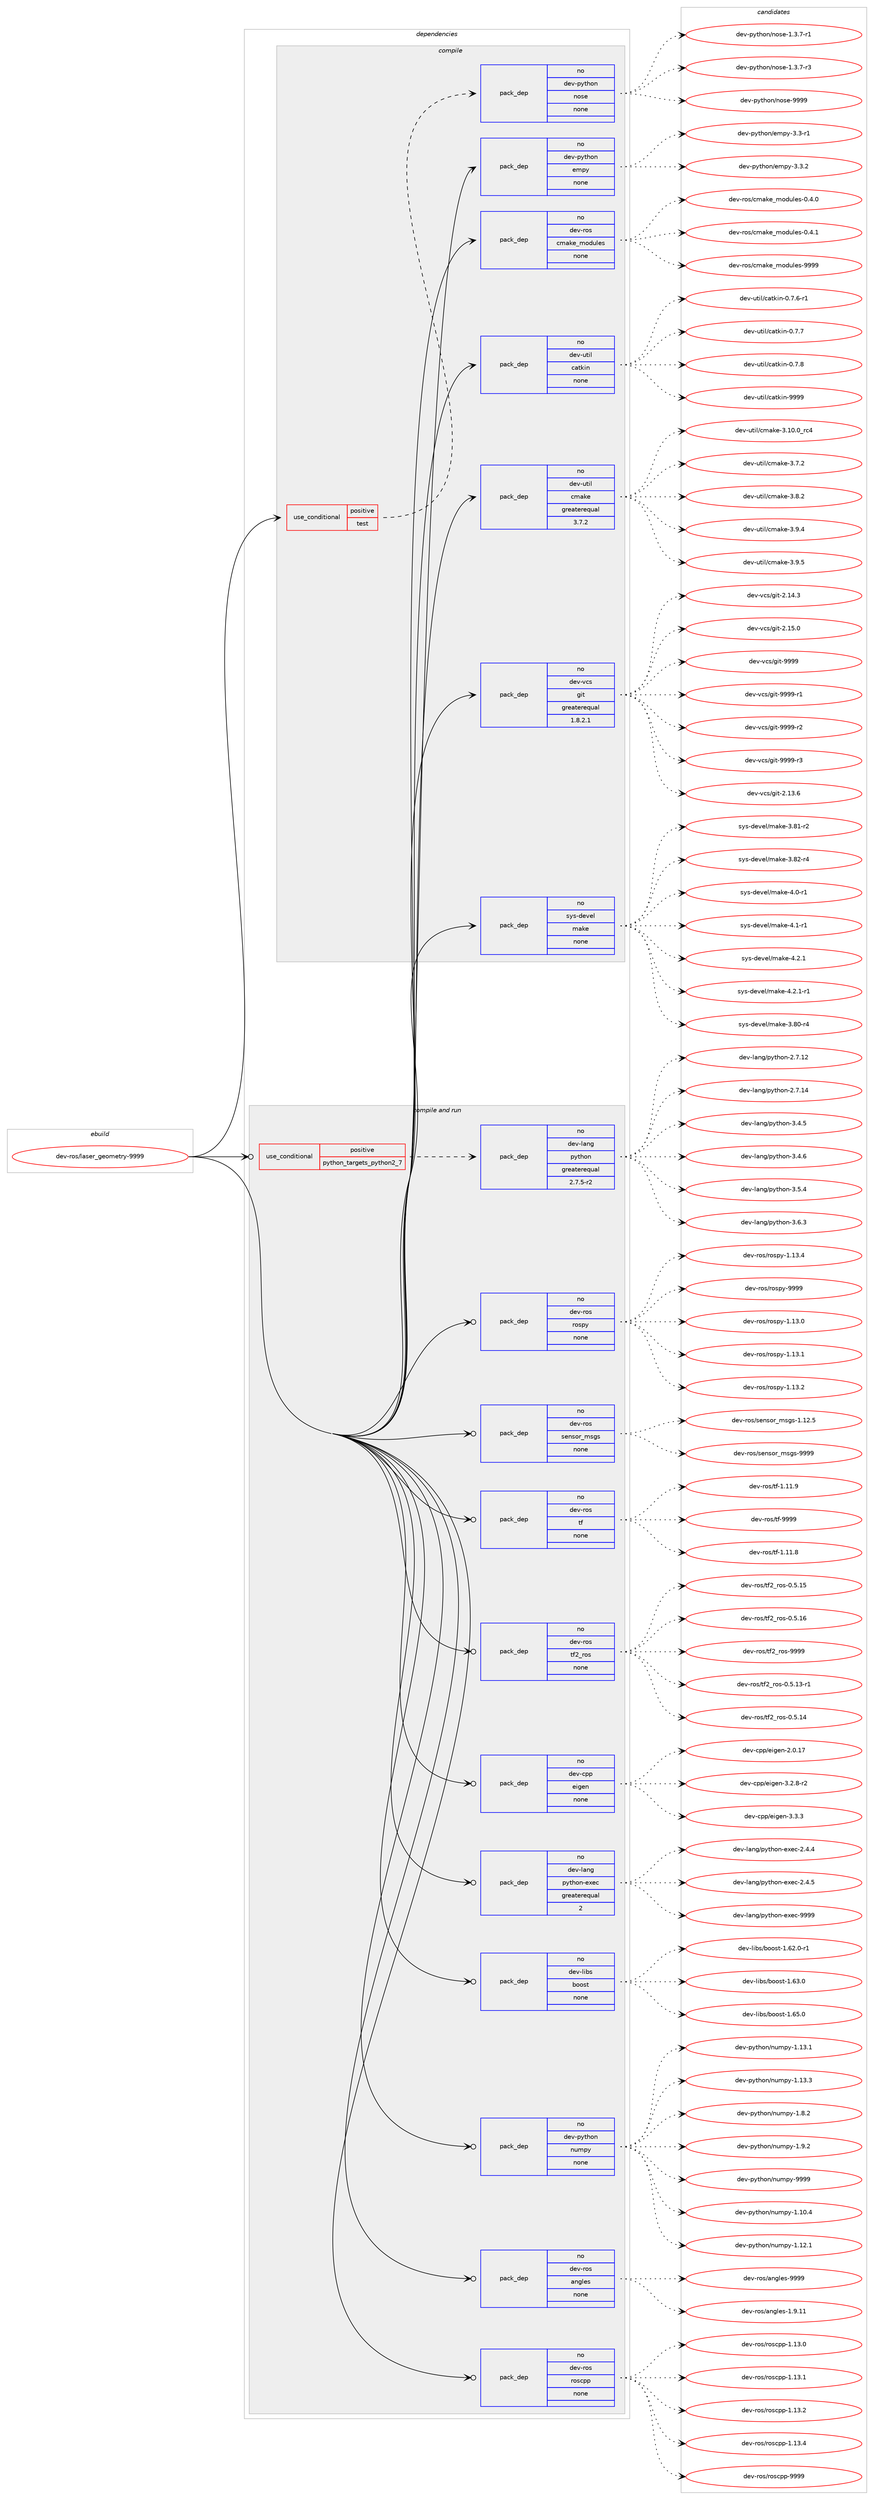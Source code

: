 digraph prolog {

# *************
# Graph options
# *************

newrank=true;
concentrate=true;
compound=true;
graph [rankdir=LR,fontname=Helvetica,fontsize=10,ranksep=1.5];#, ranksep=2.5, nodesep=0.2];
edge  [arrowhead=vee];
node  [fontname=Helvetica,fontsize=10];

# **********
# The ebuild
# **********

subgraph cluster_leftcol {
color=gray;
rank=same;
label=<<i>ebuild</i>>;
id [label="dev-ros/laser_geometry-9999", color=red, width=4, href="../dev-ros/laser_geometry-9999.svg"];
}

# ****************
# The dependencies
# ****************

subgraph cluster_midcol {
color=gray;
label=<<i>dependencies</i>>;
subgraph cluster_compile {
fillcolor="#eeeeee";
style=filled;
label=<<i>compile</i>>;
subgraph cond45684 {
dependency203845 [label=<<TABLE BORDER="0" CELLBORDER="1" CELLSPACING="0" CELLPADDING="4"><TR><TD ROWSPAN="3" CELLPADDING="10">use_conditional</TD></TR><TR><TD>positive</TD></TR><TR><TD>test</TD></TR></TABLE>>, shape=none, color=red];
subgraph pack154174 {
dependency203846 [label=<<TABLE BORDER="0" CELLBORDER="1" CELLSPACING="0" CELLPADDING="4" WIDTH="220"><TR><TD ROWSPAN="6" CELLPADDING="30">pack_dep</TD></TR><TR><TD WIDTH="110">no</TD></TR><TR><TD>dev-python</TD></TR><TR><TD>nose</TD></TR><TR><TD>none</TD></TR><TR><TD></TD></TR></TABLE>>, shape=none, color=blue];
}
dependency203845:e -> dependency203846:w [weight=20,style="dashed",arrowhead="vee"];
}
id:e -> dependency203845:w [weight=20,style="solid",arrowhead="vee"];
subgraph pack154175 {
dependency203847 [label=<<TABLE BORDER="0" CELLBORDER="1" CELLSPACING="0" CELLPADDING="4" WIDTH="220"><TR><TD ROWSPAN="6" CELLPADDING="30">pack_dep</TD></TR><TR><TD WIDTH="110">no</TD></TR><TR><TD>dev-python</TD></TR><TR><TD>empy</TD></TR><TR><TD>none</TD></TR><TR><TD></TD></TR></TABLE>>, shape=none, color=blue];
}
id:e -> dependency203847:w [weight=20,style="solid",arrowhead="vee"];
subgraph pack154176 {
dependency203848 [label=<<TABLE BORDER="0" CELLBORDER="1" CELLSPACING="0" CELLPADDING="4" WIDTH="220"><TR><TD ROWSPAN="6" CELLPADDING="30">pack_dep</TD></TR><TR><TD WIDTH="110">no</TD></TR><TR><TD>dev-ros</TD></TR><TR><TD>cmake_modules</TD></TR><TR><TD>none</TD></TR><TR><TD></TD></TR></TABLE>>, shape=none, color=blue];
}
id:e -> dependency203848:w [weight=20,style="solid",arrowhead="vee"];
subgraph pack154177 {
dependency203849 [label=<<TABLE BORDER="0" CELLBORDER="1" CELLSPACING="0" CELLPADDING="4" WIDTH="220"><TR><TD ROWSPAN="6" CELLPADDING="30">pack_dep</TD></TR><TR><TD WIDTH="110">no</TD></TR><TR><TD>dev-util</TD></TR><TR><TD>catkin</TD></TR><TR><TD>none</TD></TR><TR><TD></TD></TR></TABLE>>, shape=none, color=blue];
}
id:e -> dependency203849:w [weight=20,style="solid",arrowhead="vee"];
subgraph pack154178 {
dependency203850 [label=<<TABLE BORDER="0" CELLBORDER="1" CELLSPACING="0" CELLPADDING="4" WIDTH="220"><TR><TD ROWSPAN="6" CELLPADDING="30">pack_dep</TD></TR><TR><TD WIDTH="110">no</TD></TR><TR><TD>dev-util</TD></TR><TR><TD>cmake</TD></TR><TR><TD>greaterequal</TD></TR><TR><TD>3.7.2</TD></TR></TABLE>>, shape=none, color=blue];
}
id:e -> dependency203850:w [weight=20,style="solid",arrowhead="vee"];
subgraph pack154179 {
dependency203851 [label=<<TABLE BORDER="0" CELLBORDER="1" CELLSPACING="0" CELLPADDING="4" WIDTH="220"><TR><TD ROWSPAN="6" CELLPADDING="30">pack_dep</TD></TR><TR><TD WIDTH="110">no</TD></TR><TR><TD>dev-vcs</TD></TR><TR><TD>git</TD></TR><TR><TD>greaterequal</TD></TR><TR><TD>1.8.2.1</TD></TR></TABLE>>, shape=none, color=blue];
}
id:e -> dependency203851:w [weight=20,style="solid",arrowhead="vee"];
subgraph pack154180 {
dependency203852 [label=<<TABLE BORDER="0" CELLBORDER="1" CELLSPACING="0" CELLPADDING="4" WIDTH="220"><TR><TD ROWSPAN="6" CELLPADDING="30">pack_dep</TD></TR><TR><TD WIDTH="110">no</TD></TR><TR><TD>sys-devel</TD></TR><TR><TD>make</TD></TR><TR><TD>none</TD></TR><TR><TD></TD></TR></TABLE>>, shape=none, color=blue];
}
id:e -> dependency203852:w [weight=20,style="solid",arrowhead="vee"];
}
subgraph cluster_compileandrun {
fillcolor="#eeeeee";
style=filled;
label=<<i>compile and run</i>>;
subgraph cond45685 {
dependency203853 [label=<<TABLE BORDER="0" CELLBORDER="1" CELLSPACING="0" CELLPADDING="4"><TR><TD ROWSPAN="3" CELLPADDING="10">use_conditional</TD></TR><TR><TD>positive</TD></TR><TR><TD>python_targets_python2_7</TD></TR></TABLE>>, shape=none, color=red];
subgraph pack154181 {
dependency203854 [label=<<TABLE BORDER="0" CELLBORDER="1" CELLSPACING="0" CELLPADDING="4" WIDTH="220"><TR><TD ROWSPAN="6" CELLPADDING="30">pack_dep</TD></TR><TR><TD WIDTH="110">no</TD></TR><TR><TD>dev-lang</TD></TR><TR><TD>python</TD></TR><TR><TD>greaterequal</TD></TR><TR><TD>2.7.5-r2</TD></TR></TABLE>>, shape=none, color=blue];
}
dependency203853:e -> dependency203854:w [weight=20,style="dashed",arrowhead="vee"];
}
id:e -> dependency203853:w [weight=20,style="solid",arrowhead="odotvee"];
subgraph pack154182 {
dependency203855 [label=<<TABLE BORDER="0" CELLBORDER="1" CELLSPACING="0" CELLPADDING="4" WIDTH="220"><TR><TD ROWSPAN="6" CELLPADDING="30">pack_dep</TD></TR><TR><TD WIDTH="110">no</TD></TR><TR><TD>dev-cpp</TD></TR><TR><TD>eigen</TD></TR><TR><TD>none</TD></TR><TR><TD></TD></TR></TABLE>>, shape=none, color=blue];
}
id:e -> dependency203855:w [weight=20,style="solid",arrowhead="odotvee"];
subgraph pack154183 {
dependency203856 [label=<<TABLE BORDER="0" CELLBORDER="1" CELLSPACING="0" CELLPADDING="4" WIDTH="220"><TR><TD ROWSPAN="6" CELLPADDING="30">pack_dep</TD></TR><TR><TD WIDTH="110">no</TD></TR><TR><TD>dev-lang</TD></TR><TR><TD>python-exec</TD></TR><TR><TD>greaterequal</TD></TR><TR><TD>2</TD></TR></TABLE>>, shape=none, color=blue];
}
id:e -> dependency203856:w [weight=20,style="solid",arrowhead="odotvee"];
subgraph pack154184 {
dependency203857 [label=<<TABLE BORDER="0" CELLBORDER="1" CELLSPACING="0" CELLPADDING="4" WIDTH="220"><TR><TD ROWSPAN="6" CELLPADDING="30">pack_dep</TD></TR><TR><TD WIDTH="110">no</TD></TR><TR><TD>dev-libs</TD></TR><TR><TD>boost</TD></TR><TR><TD>none</TD></TR><TR><TD></TD></TR></TABLE>>, shape=none, color=blue];
}
id:e -> dependency203857:w [weight=20,style="solid",arrowhead="odotvee"];
subgraph pack154185 {
dependency203858 [label=<<TABLE BORDER="0" CELLBORDER="1" CELLSPACING="0" CELLPADDING="4" WIDTH="220"><TR><TD ROWSPAN="6" CELLPADDING="30">pack_dep</TD></TR><TR><TD WIDTH="110">no</TD></TR><TR><TD>dev-python</TD></TR><TR><TD>numpy</TD></TR><TR><TD>none</TD></TR><TR><TD></TD></TR></TABLE>>, shape=none, color=blue];
}
id:e -> dependency203858:w [weight=20,style="solid",arrowhead="odotvee"];
subgraph pack154186 {
dependency203859 [label=<<TABLE BORDER="0" CELLBORDER="1" CELLSPACING="0" CELLPADDING="4" WIDTH="220"><TR><TD ROWSPAN="6" CELLPADDING="30">pack_dep</TD></TR><TR><TD WIDTH="110">no</TD></TR><TR><TD>dev-ros</TD></TR><TR><TD>angles</TD></TR><TR><TD>none</TD></TR><TR><TD></TD></TR></TABLE>>, shape=none, color=blue];
}
id:e -> dependency203859:w [weight=20,style="solid",arrowhead="odotvee"];
subgraph pack154187 {
dependency203860 [label=<<TABLE BORDER="0" CELLBORDER="1" CELLSPACING="0" CELLPADDING="4" WIDTH="220"><TR><TD ROWSPAN="6" CELLPADDING="30">pack_dep</TD></TR><TR><TD WIDTH="110">no</TD></TR><TR><TD>dev-ros</TD></TR><TR><TD>roscpp</TD></TR><TR><TD>none</TD></TR><TR><TD></TD></TR></TABLE>>, shape=none, color=blue];
}
id:e -> dependency203860:w [weight=20,style="solid",arrowhead="odotvee"];
subgraph pack154188 {
dependency203861 [label=<<TABLE BORDER="0" CELLBORDER="1" CELLSPACING="0" CELLPADDING="4" WIDTH="220"><TR><TD ROWSPAN="6" CELLPADDING="30">pack_dep</TD></TR><TR><TD WIDTH="110">no</TD></TR><TR><TD>dev-ros</TD></TR><TR><TD>rospy</TD></TR><TR><TD>none</TD></TR><TR><TD></TD></TR></TABLE>>, shape=none, color=blue];
}
id:e -> dependency203861:w [weight=20,style="solid",arrowhead="odotvee"];
subgraph pack154189 {
dependency203862 [label=<<TABLE BORDER="0" CELLBORDER="1" CELLSPACING="0" CELLPADDING="4" WIDTH="220"><TR><TD ROWSPAN="6" CELLPADDING="30">pack_dep</TD></TR><TR><TD WIDTH="110">no</TD></TR><TR><TD>dev-ros</TD></TR><TR><TD>sensor_msgs</TD></TR><TR><TD>none</TD></TR><TR><TD></TD></TR></TABLE>>, shape=none, color=blue];
}
id:e -> dependency203862:w [weight=20,style="solid",arrowhead="odotvee"];
subgraph pack154190 {
dependency203863 [label=<<TABLE BORDER="0" CELLBORDER="1" CELLSPACING="0" CELLPADDING="4" WIDTH="220"><TR><TD ROWSPAN="6" CELLPADDING="30">pack_dep</TD></TR><TR><TD WIDTH="110">no</TD></TR><TR><TD>dev-ros</TD></TR><TR><TD>tf</TD></TR><TR><TD>none</TD></TR><TR><TD></TD></TR></TABLE>>, shape=none, color=blue];
}
id:e -> dependency203863:w [weight=20,style="solid",arrowhead="odotvee"];
subgraph pack154191 {
dependency203864 [label=<<TABLE BORDER="0" CELLBORDER="1" CELLSPACING="0" CELLPADDING="4" WIDTH="220"><TR><TD ROWSPAN="6" CELLPADDING="30">pack_dep</TD></TR><TR><TD WIDTH="110">no</TD></TR><TR><TD>dev-ros</TD></TR><TR><TD>tf2_ros</TD></TR><TR><TD>none</TD></TR><TR><TD></TD></TR></TABLE>>, shape=none, color=blue];
}
id:e -> dependency203864:w [weight=20,style="solid",arrowhead="odotvee"];
}
subgraph cluster_run {
fillcolor="#eeeeee";
style=filled;
label=<<i>run</i>>;
}
}

# **************
# The candidates
# **************

subgraph cluster_choices {
rank=same;
color=gray;
label=<<i>candidates</i>>;

subgraph choice154174 {
color=black;
nodesep=1;
choice10010111845112121116104111110471101111151014549465146554511449 [label="dev-python/nose-1.3.7-r1", color=red, width=4,href="../dev-python/nose-1.3.7-r1.svg"];
choice10010111845112121116104111110471101111151014549465146554511451 [label="dev-python/nose-1.3.7-r3", color=red, width=4,href="../dev-python/nose-1.3.7-r3.svg"];
choice10010111845112121116104111110471101111151014557575757 [label="dev-python/nose-9999", color=red, width=4,href="../dev-python/nose-9999.svg"];
dependency203846:e -> choice10010111845112121116104111110471101111151014549465146554511449:w [style=dotted,weight="100"];
dependency203846:e -> choice10010111845112121116104111110471101111151014549465146554511451:w [style=dotted,weight="100"];
dependency203846:e -> choice10010111845112121116104111110471101111151014557575757:w [style=dotted,weight="100"];
}
subgraph choice154175 {
color=black;
nodesep=1;
choice1001011184511212111610411111047101109112121455146514511449 [label="dev-python/empy-3.3-r1", color=red, width=4,href="../dev-python/empy-3.3-r1.svg"];
choice1001011184511212111610411111047101109112121455146514650 [label="dev-python/empy-3.3.2", color=red, width=4,href="../dev-python/empy-3.3.2.svg"];
dependency203847:e -> choice1001011184511212111610411111047101109112121455146514511449:w [style=dotted,weight="100"];
dependency203847:e -> choice1001011184511212111610411111047101109112121455146514650:w [style=dotted,weight="100"];
}
subgraph choice154176 {
color=black;
nodesep=1;
choice1001011184511411111547991099710710195109111100117108101115454846524648 [label="dev-ros/cmake_modules-0.4.0", color=red, width=4,href="../dev-ros/cmake_modules-0.4.0.svg"];
choice1001011184511411111547991099710710195109111100117108101115454846524649 [label="dev-ros/cmake_modules-0.4.1", color=red, width=4,href="../dev-ros/cmake_modules-0.4.1.svg"];
choice10010111845114111115479910997107101951091111001171081011154557575757 [label="dev-ros/cmake_modules-9999", color=red, width=4,href="../dev-ros/cmake_modules-9999.svg"];
dependency203848:e -> choice1001011184511411111547991099710710195109111100117108101115454846524648:w [style=dotted,weight="100"];
dependency203848:e -> choice1001011184511411111547991099710710195109111100117108101115454846524649:w [style=dotted,weight="100"];
dependency203848:e -> choice10010111845114111115479910997107101951091111001171081011154557575757:w [style=dotted,weight="100"];
}
subgraph choice154177 {
color=black;
nodesep=1;
choice100101118451171161051084799971161071051104548465546544511449 [label="dev-util/catkin-0.7.6-r1", color=red, width=4,href="../dev-util/catkin-0.7.6-r1.svg"];
choice10010111845117116105108479997116107105110454846554655 [label="dev-util/catkin-0.7.7", color=red, width=4,href="../dev-util/catkin-0.7.7.svg"];
choice10010111845117116105108479997116107105110454846554656 [label="dev-util/catkin-0.7.8", color=red, width=4,href="../dev-util/catkin-0.7.8.svg"];
choice100101118451171161051084799971161071051104557575757 [label="dev-util/catkin-9999", color=red, width=4,href="../dev-util/catkin-9999.svg"];
dependency203849:e -> choice100101118451171161051084799971161071051104548465546544511449:w [style=dotted,weight="100"];
dependency203849:e -> choice10010111845117116105108479997116107105110454846554655:w [style=dotted,weight="100"];
dependency203849:e -> choice10010111845117116105108479997116107105110454846554656:w [style=dotted,weight="100"];
dependency203849:e -> choice100101118451171161051084799971161071051104557575757:w [style=dotted,weight="100"];
}
subgraph choice154178 {
color=black;
nodesep=1;
choice1001011184511711610510847991099710710145514649484648951149952 [label="dev-util/cmake-3.10.0_rc4", color=red, width=4,href="../dev-util/cmake-3.10.0_rc4.svg"];
choice10010111845117116105108479910997107101455146554650 [label="dev-util/cmake-3.7.2", color=red, width=4,href="../dev-util/cmake-3.7.2.svg"];
choice10010111845117116105108479910997107101455146564650 [label="dev-util/cmake-3.8.2", color=red, width=4,href="../dev-util/cmake-3.8.2.svg"];
choice10010111845117116105108479910997107101455146574652 [label="dev-util/cmake-3.9.4", color=red, width=4,href="../dev-util/cmake-3.9.4.svg"];
choice10010111845117116105108479910997107101455146574653 [label="dev-util/cmake-3.9.5", color=red, width=4,href="../dev-util/cmake-3.9.5.svg"];
dependency203850:e -> choice1001011184511711610510847991099710710145514649484648951149952:w [style=dotted,weight="100"];
dependency203850:e -> choice10010111845117116105108479910997107101455146554650:w [style=dotted,weight="100"];
dependency203850:e -> choice10010111845117116105108479910997107101455146564650:w [style=dotted,weight="100"];
dependency203850:e -> choice10010111845117116105108479910997107101455146574652:w [style=dotted,weight="100"];
dependency203850:e -> choice10010111845117116105108479910997107101455146574653:w [style=dotted,weight="100"];
}
subgraph choice154179 {
color=black;
nodesep=1;
choice10010111845118991154710310511645504649514654 [label="dev-vcs/git-2.13.6", color=red, width=4,href="../dev-vcs/git-2.13.6.svg"];
choice10010111845118991154710310511645504649524651 [label="dev-vcs/git-2.14.3", color=red, width=4,href="../dev-vcs/git-2.14.3.svg"];
choice10010111845118991154710310511645504649534648 [label="dev-vcs/git-2.15.0", color=red, width=4,href="../dev-vcs/git-2.15.0.svg"];
choice1001011184511899115471031051164557575757 [label="dev-vcs/git-9999", color=red, width=4,href="../dev-vcs/git-9999.svg"];
choice10010111845118991154710310511645575757574511449 [label="dev-vcs/git-9999-r1", color=red, width=4,href="../dev-vcs/git-9999-r1.svg"];
choice10010111845118991154710310511645575757574511450 [label="dev-vcs/git-9999-r2", color=red, width=4,href="../dev-vcs/git-9999-r2.svg"];
choice10010111845118991154710310511645575757574511451 [label="dev-vcs/git-9999-r3", color=red, width=4,href="../dev-vcs/git-9999-r3.svg"];
dependency203851:e -> choice10010111845118991154710310511645504649514654:w [style=dotted,weight="100"];
dependency203851:e -> choice10010111845118991154710310511645504649524651:w [style=dotted,weight="100"];
dependency203851:e -> choice10010111845118991154710310511645504649534648:w [style=dotted,weight="100"];
dependency203851:e -> choice1001011184511899115471031051164557575757:w [style=dotted,weight="100"];
dependency203851:e -> choice10010111845118991154710310511645575757574511449:w [style=dotted,weight="100"];
dependency203851:e -> choice10010111845118991154710310511645575757574511450:w [style=dotted,weight="100"];
dependency203851:e -> choice10010111845118991154710310511645575757574511451:w [style=dotted,weight="100"];
}
subgraph choice154180 {
color=black;
nodesep=1;
choice11512111545100101118101108471099710710145514656484511452 [label="sys-devel/make-3.80-r4", color=red, width=4,href="../sys-devel/make-3.80-r4.svg"];
choice11512111545100101118101108471099710710145514656494511450 [label="sys-devel/make-3.81-r2", color=red, width=4,href="../sys-devel/make-3.81-r2.svg"];
choice11512111545100101118101108471099710710145514656504511452 [label="sys-devel/make-3.82-r4", color=red, width=4,href="../sys-devel/make-3.82-r4.svg"];
choice115121115451001011181011084710997107101455246484511449 [label="sys-devel/make-4.0-r1", color=red, width=4,href="../sys-devel/make-4.0-r1.svg"];
choice115121115451001011181011084710997107101455246494511449 [label="sys-devel/make-4.1-r1", color=red, width=4,href="../sys-devel/make-4.1-r1.svg"];
choice115121115451001011181011084710997107101455246504649 [label="sys-devel/make-4.2.1", color=red, width=4,href="../sys-devel/make-4.2.1.svg"];
choice1151211154510010111810110847109971071014552465046494511449 [label="sys-devel/make-4.2.1-r1", color=red, width=4,href="../sys-devel/make-4.2.1-r1.svg"];
dependency203852:e -> choice11512111545100101118101108471099710710145514656484511452:w [style=dotted,weight="100"];
dependency203852:e -> choice11512111545100101118101108471099710710145514656494511450:w [style=dotted,weight="100"];
dependency203852:e -> choice11512111545100101118101108471099710710145514656504511452:w [style=dotted,weight="100"];
dependency203852:e -> choice115121115451001011181011084710997107101455246484511449:w [style=dotted,weight="100"];
dependency203852:e -> choice115121115451001011181011084710997107101455246494511449:w [style=dotted,weight="100"];
dependency203852:e -> choice115121115451001011181011084710997107101455246504649:w [style=dotted,weight="100"];
dependency203852:e -> choice1151211154510010111810110847109971071014552465046494511449:w [style=dotted,weight="100"];
}
subgraph choice154181 {
color=black;
nodesep=1;
choice10010111845108971101034711212111610411111045504655464950 [label="dev-lang/python-2.7.12", color=red, width=4,href="../dev-lang/python-2.7.12.svg"];
choice10010111845108971101034711212111610411111045504655464952 [label="dev-lang/python-2.7.14", color=red, width=4,href="../dev-lang/python-2.7.14.svg"];
choice100101118451089711010347112121116104111110455146524653 [label="dev-lang/python-3.4.5", color=red, width=4,href="../dev-lang/python-3.4.5.svg"];
choice100101118451089711010347112121116104111110455146524654 [label="dev-lang/python-3.4.6", color=red, width=4,href="../dev-lang/python-3.4.6.svg"];
choice100101118451089711010347112121116104111110455146534652 [label="dev-lang/python-3.5.4", color=red, width=4,href="../dev-lang/python-3.5.4.svg"];
choice100101118451089711010347112121116104111110455146544651 [label="dev-lang/python-3.6.3", color=red, width=4,href="../dev-lang/python-3.6.3.svg"];
dependency203854:e -> choice10010111845108971101034711212111610411111045504655464950:w [style=dotted,weight="100"];
dependency203854:e -> choice10010111845108971101034711212111610411111045504655464952:w [style=dotted,weight="100"];
dependency203854:e -> choice100101118451089711010347112121116104111110455146524653:w [style=dotted,weight="100"];
dependency203854:e -> choice100101118451089711010347112121116104111110455146524654:w [style=dotted,weight="100"];
dependency203854:e -> choice100101118451089711010347112121116104111110455146534652:w [style=dotted,weight="100"];
dependency203854:e -> choice100101118451089711010347112121116104111110455146544651:w [style=dotted,weight="100"];
}
subgraph choice154182 {
color=black;
nodesep=1;
choice10010111845991121124710110510310111045504648464955 [label="dev-cpp/eigen-2.0.17", color=red, width=4,href="../dev-cpp/eigen-2.0.17.svg"];
choice1001011184599112112471011051031011104551465046564511450 [label="dev-cpp/eigen-3.2.8-r2", color=red, width=4,href="../dev-cpp/eigen-3.2.8-r2.svg"];
choice100101118459911211247101105103101110455146514651 [label="dev-cpp/eigen-3.3.3", color=red, width=4,href="../dev-cpp/eigen-3.3.3.svg"];
dependency203855:e -> choice10010111845991121124710110510310111045504648464955:w [style=dotted,weight="100"];
dependency203855:e -> choice1001011184599112112471011051031011104551465046564511450:w [style=dotted,weight="100"];
dependency203855:e -> choice100101118459911211247101105103101110455146514651:w [style=dotted,weight="100"];
}
subgraph choice154183 {
color=black;
nodesep=1;
choice1001011184510897110103471121211161041111104510112010199455046524652 [label="dev-lang/python-exec-2.4.4", color=red, width=4,href="../dev-lang/python-exec-2.4.4.svg"];
choice1001011184510897110103471121211161041111104510112010199455046524653 [label="dev-lang/python-exec-2.4.5", color=red, width=4,href="../dev-lang/python-exec-2.4.5.svg"];
choice10010111845108971101034711212111610411111045101120101994557575757 [label="dev-lang/python-exec-9999", color=red, width=4,href="../dev-lang/python-exec-9999.svg"];
dependency203856:e -> choice1001011184510897110103471121211161041111104510112010199455046524652:w [style=dotted,weight="100"];
dependency203856:e -> choice1001011184510897110103471121211161041111104510112010199455046524653:w [style=dotted,weight="100"];
dependency203856:e -> choice10010111845108971101034711212111610411111045101120101994557575757:w [style=dotted,weight="100"];
}
subgraph choice154184 {
color=black;
nodesep=1;
choice10010111845108105981154798111111115116454946545046484511449 [label="dev-libs/boost-1.62.0-r1", color=red, width=4,href="../dev-libs/boost-1.62.0-r1.svg"];
choice1001011184510810598115479811111111511645494654514648 [label="dev-libs/boost-1.63.0", color=red, width=4,href="../dev-libs/boost-1.63.0.svg"];
choice1001011184510810598115479811111111511645494654534648 [label="dev-libs/boost-1.65.0", color=red, width=4,href="../dev-libs/boost-1.65.0.svg"];
dependency203857:e -> choice10010111845108105981154798111111115116454946545046484511449:w [style=dotted,weight="100"];
dependency203857:e -> choice1001011184510810598115479811111111511645494654514648:w [style=dotted,weight="100"];
dependency203857:e -> choice1001011184510810598115479811111111511645494654534648:w [style=dotted,weight="100"];
}
subgraph choice154185 {
color=black;
nodesep=1;
choice100101118451121211161041111104711011710911212145494649484652 [label="dev-python/numpy-1.10.4", color=red, width=4,href="../dev-python/numpy-1.10.4.svg"];
choice100101118451121211161041111104711011710911212145494649504649 [label="dev-python/numpy-1.12.1", color=red, width=4,href="../dev-python/numpy-1.12.1.svg"];
choice100101118451121211161041111104711011710911212145494649514649 [label="dev-python/numpy-1.13.1", color=red, width=4,href="../dev-python/numpy-1.13.1.svg"];
choice100101118451121211161041111104711011710911212145494649514651 [label="dev-python/numpy-1.13.3", color=red, width=4,href="../dev-python/numpy-1.13.3.svg"];
choice1001011184511212111610411111047110117109112121454946564650 [label="dev-python/numpy-1.8.2", color=red, width=4,href="../dev-python/numpy-1.8.2.svg"];
choice1001011184511212111610411111047110117109112121454946574650 [label="dev-python/numpy-1.9.2", color=red, width=4,href="../dev-python/numpy-1.9.2.svg"];
choice10010111845112121116104111110471101171091121214557575757 [label="dev-python/numpy-9999", color=red, width=4,href="../dev-python/numpy-9999.svg"];
dependency203858:e -> choice100101118451121211161041111104711011710911212145494649484652:w [style=dotted,weight="100"];
dependency203858:e -> choice100101118451121211161041111104711011710911212145494649504649:w [style=dotted,weight="100"];
dependency203858:e -> choice100101118451121211161041111104711011710911212145494649514649:w [style=dotted,weight="100"];
dependency203858:e -> choice100101118451121211161041111104711011710911212145494649514651:w [style=dotted,weight="100"];
dependency203858:e -> choice1001011184511212111610411111047110117109112121454946564650:w [style=dotted,weight="100"];
dependency203858:e -> choice1001011184511212111610411111047110117109112121454946574650:w [style=dotted,weight="100"];
dependency203858:e -> choice10010111845112121116104111110471101171091121214557575757:w [style=dotted,weight="100"];
}
subgraph choice154186 {
color=black;
nodesep=1;
choice10010111845114111115479711010310810111545494657464949 [label="dev-ros/angles-1.9.11", color=red, width=4,href="../dev-ros/angles-1.9.11.svg"];
choice1001011184511411111547971101031081011154557575757 [label="dev-ros/angles-9999", color=red, width=4,href="../dev-ros/angles-9999.svg"];
dependency203859:e -> choice10010111845114111115479711010310810111545494657464949:w [style=dotted,weight="100"];
dependency203859:e -> choice1001011184511411111547971101031081011154557575757:w [style=dotted,weight="100"];
}
subgraph choice154187 {
color=black;
nodesep=1;
choice10010111845114111115471141111159911211245494649514648 [label="dev-ros/roscpp-1.13.0", color=red, width=4,href="../dev-ros/roscpp-1.13.0.svg"];
choice10010111845114111115471141111159911211245494649514649 [label="dev-ros/roscpp-1.13.1", color=red, width=4,href="../dev-ros/roscpp-1.13.1.svg"];
choice10010111845114111115471141111159911211245494649514650 [label="dev-ros/roscpp-1.13.2", color=red, width=4,href="../dev-ros/roscpp-1.13.2.svg"];
choice10010111845114111115471141111159911211245494649514652 [label="dev-ros/roscpp-1.13.4", color=red, width=4,href="../dev-ros/roscpp-1.13.4.svg"];
choice1001011184511411111547114111115991121124557575757 [label="dev-ros/roscpp-9999", color=red, width=4,href="../dev-ros/roscpp-9999.svg"];
dependency203860:e -> choice10010111845114111115471141111159911211245494649514648:w [style=dotted,weight="100"];
dependency203860:e -> choice10010111845114111115471141111159911211245494649514649:w [style=dotted,weight="100"];
dependency203860:e -> choice10010111845114111115471141111159911211245494649514650:w [style=dotted,weight="100"];
dependency203860:e -> choice10010111845114111115471141111159911211245494649514652:w [style=dotted,weight="100"];
dependency203860:e -> choice1001011184511411111547114111115991121124557575757:w [style=dotted,weight="100"];
}
subgraph choice154188 {
color=black;
nodesep=1;
choice100101118451141111154711411111511212145494649514648 [label="dev-ros/rospy-1.13.0", color=red, width=4,href="../dev-ros/rospy-1.13.0.svg"];
choice100101118451141111154711411111511212145494649514649 [label="dev-ros/rospy-1.13.1", color=red, width=4,href="../dev-ros/rospy-1.13.1.svg"];
choice100101118451141111154711411111511212145494649514650 [label="dev-ros/rospy-1.13.2", color=red, width=4,href="../dev-ros/rospy-1.13.2.svg"];
choice100101118451141111154711411111511212145494649514652 [label="dev-ros/rospy-1.13.4", color=red, width=4,href="../dev-ros/rospy-1.13.4.svg"];
choice10010111845114111115471141111151121214557575757 [label="dev-ros/rospy-9999", color=red, width=4,href="../dev-ros/rospy-9999.svg"];
dependency203861:e -> choice100101118451141111154711411111511212145494649514648:w [style=dotted,weight="100"];
dependency203861:e -> choice100101118451141111154711411111511212145494649514649:w [style=dotted,weight="100"];
dependency203861:e -> choice100101118451141111154711411111511212145494649514650:w [style=dotted,weight="100"];
dependency203861:e -> choice100101118451141111154711411111511212145494649514652:w [style=dotted,weight="100"];
dependency203861:e -> choice10010111845114111115471141111151121214557575757:w [style=dotted,weight="100"];
}
subgraph choice154189 {
color=black;
nodesep=1;
choice10010111845114111115471151011101151111149510911510311545494649504653 [label="dev-ros/sensor_msgs-1.12.5", color=red, width=4,href="../dev-ros/sensor_msgs-1.12.5.svg"];
choice1001011184511411111547115101110115111114951091151031154557575757 [label="dev-ros/sensor_msgs-9999", color=red, width=4,href="../dev-ros/sensor_msgs-9999.svg"];
dependency203862:e -> choice10010111845114111115471151011101151111149510911510311545494649504653:w [style=dotted,weight="100"];
dependency203862:e -> choice1001011184511411111547115101110115111114951091151031154557575757:w [style=dotted,weight="100"];
}
subgraph choice154190 {
color=black;
nodesep=1;
choice100101118451141111154711610245494649494656 [label="dev-ros/tf-1.11.8", color=red, width=4,href="../dev-ros/tf-1.11.8.svg"];
choice100101118451141111154711610245494649494657 [label="dev-ros/tf-1.11.9", color=red, width=4,href="../dev-ros/tf-1.11.9.svg"];
choice10010111845114111115471161024557575757 [label="dev-ros/tf-9999", color=red, width=4,href="../dev-ros/tf-9999.svg"];
dependency203863:e -> choice100101118451141111154711610245494649494656:w [style=dotted,weight="100"];
dependency203863:e -> choice100101118451141111154711610245494649494657:w [style=dotted,weight="100"];
dependency203863:e -> choice10010111845114111115471161024557575757:w [style=dotted,weight="100"];
}
subgraph choice154191 {
color=black;
nodesep=1;
choice10010111845114111115471161025095114111115454846534649514511449 [label="dev-ros/tf2_ros-0.5.13-r1", color=red, width=4,href="../dev-ros/tf2_ros-0.5.13-r1.svg"];
choice1001011184511411111547116102509511411111545484653464952 [label="dev-ros/tf2_ros-0.5.14", color=red, width=4,href="../dev-ros/tf2_ros-0.5.14.svg"];
choice1001011184511411111547116102509511411111545484653464953 [label="dev-ros/tf2_ros-0.5.15", color=red, width=4,href="../dev-ros/tf2_ros-0.5.15.svg"];
choice1001011184511411111547116102509511411111545484653464954 [label="dev-ros/tf2_ros-0.5.16", color=red, width=4,href="../dev-ros/tf2_ros-0.5.16.svg"];
choice100101118451141111154711610250951141111154557575757 [label="dev-ros/tf2_ros-9999", color=red, width=4,href="../dev-ros/tf2_ros-9999.svg"];
dependency203864:e -> choice10010111845114111115471161025095114111115454846534649514511449:w [style=dotted,weight="100"];
dependency203864:e -> choice1001011184511411111547116102509511411111545484653464952:w [style=dotted,weight="100"];
dependency203864:e -> choice1001011184511411111547116102509511411111545484653464953:w [style=dotted,weight="100"];
dependency203864:e -> choice1001011184511411111547116102509511411111545484653464954:w [style=dotted,weight="100"];
dependency203864:e -> choice100101118451141111154711610250951141111154557575757:w [style=dotted,weight="100"];
}
}

}
